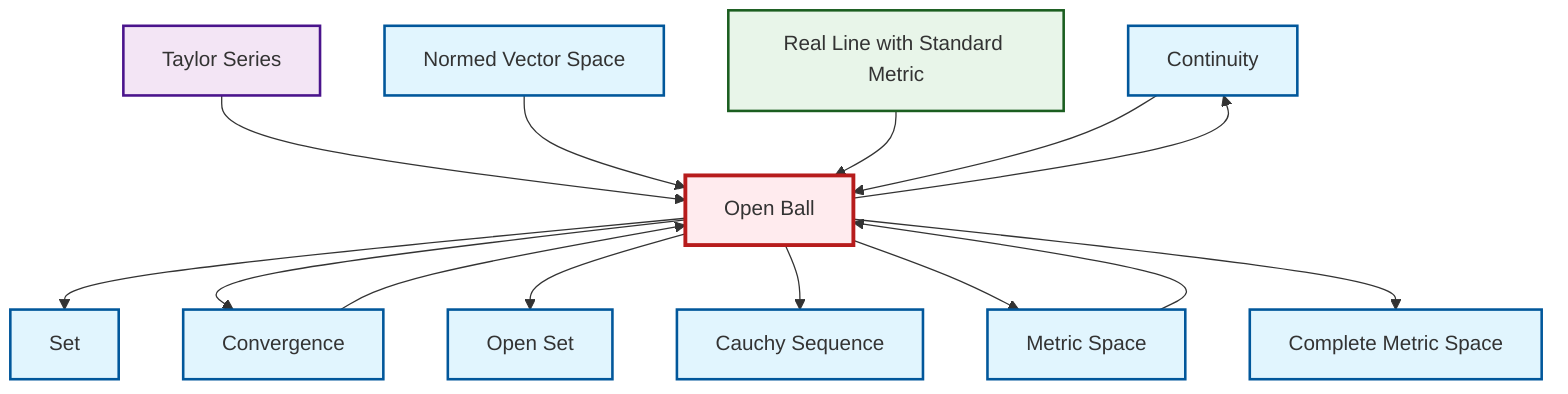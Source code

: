 graph TD
    classDef definition fill:#e1f5fe,stroke:#01579b,stroke-width:2px
    classDef theorem fill:#f3e5f5,stroke:#4a148c,stroke-width:2px
    classDef axiom fill:#fff3e0,stroke:#e65100,stroke-width:2px
    classDef example fill:#e8f5e9,stroke:#1b5e20,stroke-width:2px
    classDef current fill:#ffebee,stroke:#b71c1c,stroke-width:3px
    def-continuity["Continuity"]:::definition
    def-open-set["Open Set"]:::definition
    ex-real-line-metric["Real Line with Standard Metric"]:::example
    thm-taylor-series["Taylor Series"]:::theorem
    def-open-ball["Open Ball"]:::definition
    def-cauchy-sequence["Cauchy Sequence"]:::definition
    def-complete-metric-space["Complete Metric Space"]:::definition
    def-set["Set"]:::definition
    def-normed-vector-space["Normed Vector Space"]:::definition
    def-metric-space["Metric Space"]:::definition
    def-convergence["Convergence"]:::definition
    def-open-ball --> def-set
    def-open-ball --> def-convergence
    def-metric-space --> def-open-ball
    def-open-ball --> def-open-set
    thm-taylor-series --> def-open-ball
    def-open-ball --> def-cauchy-sequence
    def-open-ball --> def-metric-space
    def-convergence --> def-open-ball
    def-open-ball --> def-complete-metric-space
    def-normed-vector-space --> def-open-ball
    def-open-ball --> def-continuity
    ex-real-line-metric --> def-open-ball
    def-continuity --> def-open-ball
    class def-open-ball current